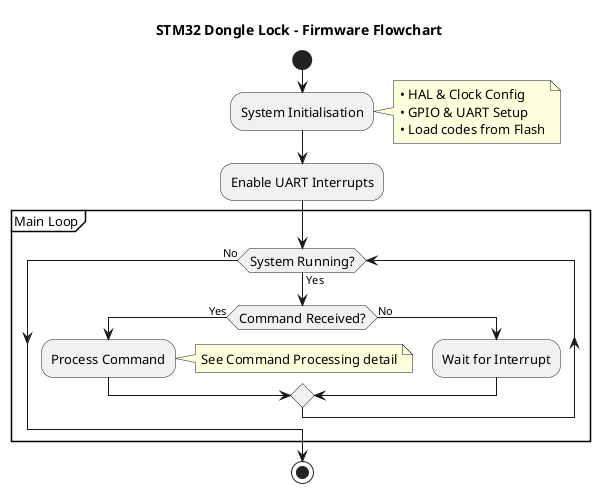 @startuml STM32_Embedded_Software_Flowchart
title STM32 Dongle Lock - Firmware Flowchart

skinparam defaultFontSize 13
skinparam arrowFontSize 11

start

:System Initialisation;
note right
  • HAL & Clock Config
  • GPIO & UART Setup
  • Load codes from Flash
end note

:Enable UART Interrupts;

partition "Main Loop" {
  while (System Running?) is (Yes)
    if (Command Received?) then (Yes)
      :Process Command;
      note right: See Command Processing detail
    else (No)
      :Wait for Interrupt;
    endif
  endwhile (No)
}

stop

@enduml